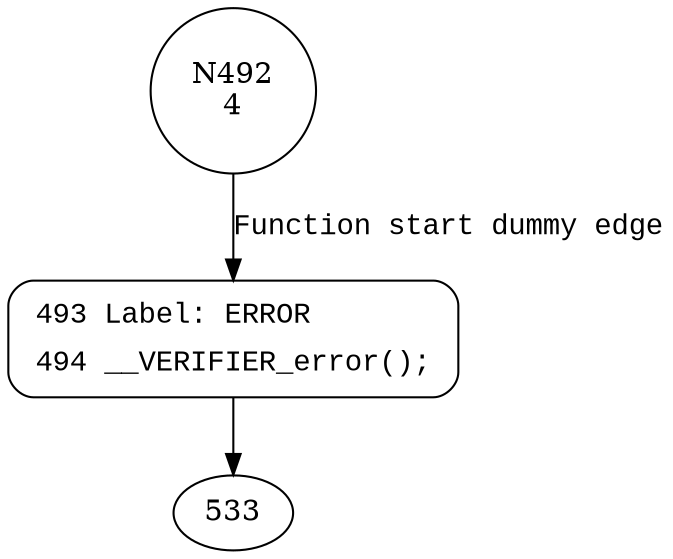 digraph errorFn {
492 [shape="circle" label="N492\n4"]
493 [shape="circle" label="N493\n3"]
493 [style="filled,bold" penwidth="1" fillcolor="white" fontname="Courier New" shape="Mrecord" label=<<table border="0" cellborder="0" cellpadding="3" bgcolor="white"><tr><td align="right">493</td><td align="left">Label: ERROR</td></tr><tr><td align="right">494</td><td align="left">__VERIFIER_error();</td></tr></table>>]
493 -> 533[label=""]
492 -> 493 [label="Function start dummy edge" fontname="Courier New"]
}